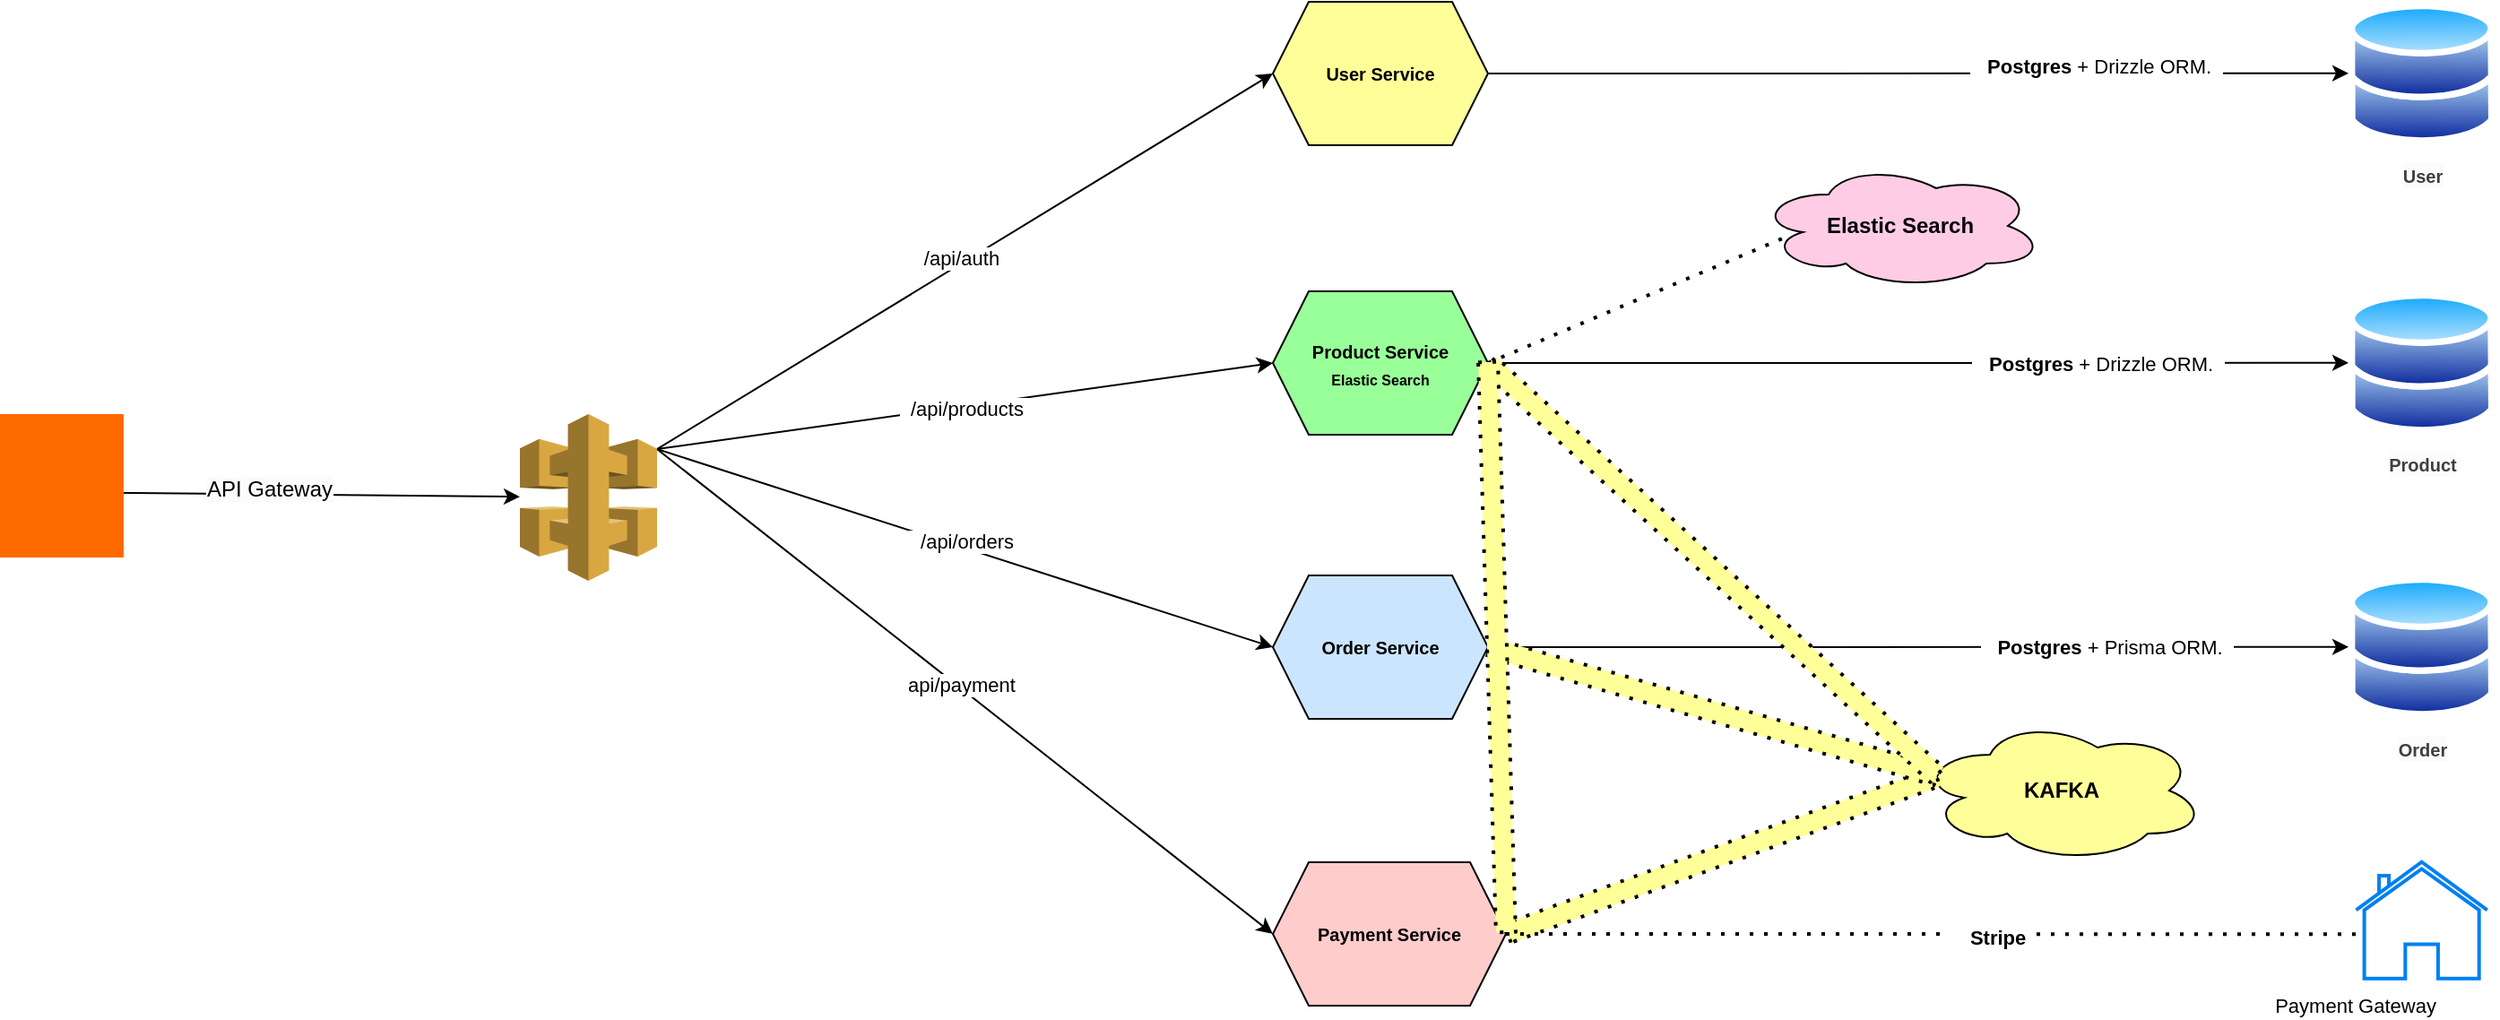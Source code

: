 <mxfile>
    <diagram name="Architecture" id="0">
        <mxGraphModel dx="2380" dy="640" grid="1" gridSize="10" guides="1" tooltips="1" connect="1" arrows="1" fold="1" page="1" pageScale="1" pageWidth="827" pageHeight="1169" math="0" shadow="0">
            <root>
                <mxCell id="0"/>
                <mxCell id="1" parent="0"/>
                <mxCell id="25" value="" style="edgeStyle=none;html=1;" parent="1" source="206" edge="1">
                    <mxGeometry relative="1" as="geometry">
                        <mxPoint x="1383.23" y="94.37" as="targetPoint"/>
                    </mxGeometry>
                </mxCell>
                <mxCell id="5" value="&lt;b&gt;&lt;font style=&quot;font-size: 10px;&quot;&gt;User Service&lt;/font&gt;&lt;/b&gt;" style="shape=hexagon;perimeter=hexagonPerimeter2;whiteSpace=wrap;html=1;fixedSize=1;fillColor=#FFFF99;" parent="1" vertex="1">
                    <mxGeometry x="720" y="40" width="120" height="80" as="geometry"/>
                </mxCell>
                <mxCell id="169" style="edgeStyle=elbowEdgeStyle;html=1;entryX=0;entryY=0.5;entryDx=0;entryDy=0;" parent="1" source="7" target="210" edge="1">
                    <mxGeometry relative="1" as="geometry">
                        <mxPoint x="1300" y="250" as="targetPoint"/>
                    </mxGeometry>
                </mxCell>
                <mxCell id="257" value="&lt;span style=&quot;color: rgb(0, 0, 0);&quot;&gt;&amp;nbsp; &amp;nbsp;&lt;b&gt;Postgres&lt;/b&gt; +&amp;nbsp;&lt;/span&gt;&lt;span style=&quot;scrollbar-color: rgb(226, 226, 226) rgb(251, 251, 251); color: rgb(0, 0, 0);&quot;&gt;Drizzle ORM.&amp;nbsp;&amp;nbsp;&lt;/span&gt;" style="edgeLabel;html=1;align=center;verticalAlign=middle;resizable=0;points=[];" vertex="1" connectable="0" parent="169">
                    <mxGeometry x="-0.059" y="1" relative="1" as="geometry">
                        <mxPoint x="114" y="1" as="offset"/>
                    </mxGeometry>
                </mxCell>
                <mxCell id="7" value="&lt;b&gt;&lt;font style=&quot;font-size: 10px;&quot;&gt;Product Service&lt;/font&gt;&lt;/b&gt;&lt;div&gt;&lt;font style=&quot;font-size: 8px;&quot;&gt;&lt;b&gt;Elastic Search&lt;/b&gt;&lt;/font&gt;&lt;/div&gt;" style="shape=hexagon;perimeter=hexagonPerimeter2;whiteSpace=wrap;html=1;fixedSize=1;fillColor=#99FF99;" parent="1" vertex="1">
                    <mxGeometry x="720" y="201.5" width="120" height="80" as="geometry"/>
                </mxCell>
                <mxCell id="8" value="&lt;b&gt;&lt;font style=&quot;font-size: 10px;&quot;&gt;Order Service&lt;/font&gt;&lt;/b&gt;" style="shape=hexagon;perimeter=hexagonPerimeter2;whiteSpace=wrap;html=1;fixedSize=1;fillColor=#CCE5FF;" parent="1" vertex="1">
                    <mxGeometry x="720" y="360" width="120" height="80" as="geometry"/>
                </mxCell>
                <mxCell id="9" value="&lt;b&gt;&lt;font style=&quot;font-size: 10px;&quot;&gt;Payment Service&lt;/font&gt;&lt;/b&gt;" style="shape=hexagon;perimeter=hexagonPerimeter2;whiteSpace=wrap;html=1;fixedSize=1;fillColor=#FFCCCC;" parent="1" vertex="1">
                    <mxGeometry x="720" y="520" width="130" height="80" as="geometry"/>
                </mxCell>
                <mxCell id="13" style="edgeStyle=none;html=1;entryX=0;entryY=0.5;entryDx=0;entryDy=0;exitX=1;exitY=0.21;exitDx=0;exitDy=0;exitPerimeter=0;" parent="1" source="230" target="5" edge="1">
                    <mxGeometry relative="1" as="geometry">
                        <mxPoint x="260" y="320" as="sourcePoint"/>
                    </mxGeometry>
                </mxCell>
                <mxCell id="198" value="&amp;nbsp; /api/auth&amp;nbsp;&amp;nbsp;" style="edgeLabel;html=1;align=center;verticalAlign=middle;resizable=0;points=[];" parent="13" vertex="1" connectable="0">
                    <mxGeometry x="-0.008" y="3" relative="1" as="geometry">
                        <mxPoint as="offset"/>
                    </mxGeometry>
                </mxCell>
                <mxCell id="14" style="edgeStyle=none;html=1;entryX=0;entryY=0.5;entryDx=0;entryDy=0;exitX=1;exitY=0.21;exitDx=0;exitDy=0;exitPerimeter=0;" parent="1" source="230" target="7" edge="1">
                    <mxGeometry relative="1" as="geometry">
                        <mxPoint x="240" y="310" as="sourcePoint"/>
                    </mxGeometry>
                </mxCell>
                <mxCell id="200" value="&amp;nbsp; /api/products&amp;nbsp;&amp;nbsp;" style="edgeLabel;html=1;align=center;verticalAlign=middle;resizable=0;points=[];" parent="14" vertex="1" connectable="0">
                    <mxGeometry x="0.002" y="-1" relative="1" as="geometry">
                        <mxPoint as="offset"/>
                    </mxGeometry>
                </mxCell>
                <mxCell id="15" style="edgeStyle=none;html=1;entryX=0;entryY=0.5;entryDx=0;entryDy=0;exitX=1;exitY=0.21;exitDx=0;exitDy=0;exitPerimeter=0;" parent="1" source="230" target="8" edge="1">
                    <mxGeometry relative="1" as="geometry">
                        <mxPoint x="260" y="320" as="sourcePoint"/>
                    </mxGeometry>
                </mxCell>
                <mxCell id="201" value="&lt;span style=&quot;color: rgb(0, 0, 0);&quot;&gt;&amp;nbsp; /api/orders&amp;nbsp;&amp;nbsp;&lt;/span&gt;" style="edgeLabel;html=1;align=center;verticalAlign=middle;resizable=0;points=[];" parent="15" vertex="1" connectable="0">
                    <mxGeometry x="-0.008" y="4" relative="1" as="geometry">
                        <mxPoint x="1" as="offset"/>
                    </mxGeometry>
                </mxCell>
                <mxCell id="16" style="edgeStyle=none;html=1;entryX=0;entryY=0.5;entryDx=0;entryDy=0;exitX=1;exitY=0.21;exitDx=0;exitDy=0;exitPerimeter=0;" parent="1" source="230" target="9" edge="1">
                    <mxGeometry relative="1" as="geometry">
                        <mxPoint x="260" y="320" as="sourcePoint"/>
                    </mxGeometry>
                </mxCell>
                <mxCell id="202" value="&amp;nbsp; api/payment&amp;nbsp;&amp;nbsp;" style="edgeLabel;html=1;align=center;verticalAlign=middle;resizable=0;points=[];" parent="16" vertex="1" connectable="0">
                    <mxGeometry x="-0.021" y="1" relative="1" as="geometry">
                        <mxPoint as="offset"/>
                    </mxGeometry>
                </mxCell>
                <mxCell id="27" style="edgeStyle=none;html=1;entryX=0;entryY=0.5;entryDx=0;entryDy=0;exitX=1;exitY=0.5;exitDx=0;exitDy=0;" parent="1" source="8" target="211" edge="1">
                    <mxGeometry relative="1" as="geometry">
                        <mxPoint x="1300" y="415" as="targetPoint"/>
                    </mxGeometry>
                </mxCell>
                <mxCell id="258" value="&lt;span style=&quot;color: rgb(0, 0, 0);&quot;&gt;&amp;nbsp; &amp;nbsp;&lt;b&gt;Postgres&lt;/b&gt; +&amp;nbsp;&lt;/span&gt;&lt;span style=&quot;scrollbar-color: rgb(226, 226, 226) rgb(251, 251, 251); color: rgb(0, 0, 0);&quot;&gt;Prisma ORM.&amp;nbsp;&amp;nbsp;&lt;/span&gt;" style="edgeLabel;html=1;align=center;verticalAlign=middle;resizable=0;points=[];" vertex="1" connectable="0" parent="27">
                    <mxGeometry x="0.067" y="1" relative="1" as="geometry">
                        <mxPoint x="89" y="1" as="offset"/>
                    </mxGeometry>
                </mxCell>
                <mxCell id="156" value="&lt;b&gt;Elastic Search&lt;/b&gt;" style="ellipse;shape=cloud;whiteSpace=wrap;html=1;fillColor=#FFCCE6;" parent="1" vertex="1">
                    <mxGeometry x="990" y="130" width="160" height="70" as="geometry"/>
                </mxCell>
                <mxCell id="170" value="&lt;b&gt;KAFKA&lt;/b&gt;" style="ellipse;shape=cloud;whiteSpace=wrap;html=1;fillColor=#FFFF99;" parent="1" vertex="1">
                    <mxGeometry x="1080" y="440" width="160" height="80" as="geometry"/>
                </mxCell>
                <mxCell id="183" value="" style="endArrow=none;dashed=1;html=1;dashPattern=1 3;strokeWidth=2;entryX=0.07;entryY=0.4;entryDx=0;entryDy=0;entryPerimeter=0;exitX=1;exitY=0.5;exitDx=0;exitDy=0;shape=flexArrow;fillColor=#FFFF99;" parent="1" source="9" target="170" edge="1">
                    <mxGeometry width="50" height="50" relative="1" as="geometry">
                        <mxPoint x="770" y="563" as="sourcePoint"/>
                        <mxPoint x="1012.1" y="510" as="targetPoint"/>
                    </mxGeometry>
                </mxCell>
                <mxCell id="186" value="" style="endArrow=none;dashed=1;html=1;dashPattern=1 3;strokeWidth=2;exitX=1;exitY=0.5;exitDx=0;exitDy=0;entryX=0.07;entryY=0.4;entryDx=0;entryDy=0;entryPerimeter=0;shape=flexArrow;fillColor=#FFFF99;" parent="1" source="8" target="170" edge="1">
                    <mxGeometry width="50" height="50" relative="1" as="geometry">
                        <mxPoint x="790" y="410" as="sourcePoint"/>
                        <mxPoint x="1010" y="480" as="targetPoint"/>
                    </mxGeometry>
                </mxCell>
                <mxCell id="187" value="" style="endArrow=none;dashed=1;html=1;dashPattern=1 3;strokeWidth=2;entryX=0.07;entryY=0.4;entryDx=0;entryDy=0;entryPerimeter=0;exitX=1;exitY=0.5;exitDx=0;exitDy=0;fillColor=#FFFF99;shape=flexArrow;" parent="1" source="7" target="170" edge="1">
                    <mxGeometry width="50" height="50" relative="1" as="geometry">
                        <mxPoint x="830" y="250" as="sourcePoint"/>
                        <mxPoint x="1013" y="520" as="targetPoint"/>
                    </mxGeometry>
                </mxCell>
                <mxCell id="188" value="" style="endArrow=none;dashed=1;html=1;dashPattern=1 3;strokeWidth=2;entryX=0.105;entryY=0.585;entryDx=0;entryDy=0;entryPerimeter=0;exitX=1;exitY=0.5;exitDx=0;exitDy=0;" parent="1" source="7" target="156" edge="1">
                    <mxGeometry width="50" height="50" relative="1" as="geometry">
                        <mxPoint x="790" y="264" as="sourcePoint"/>
                        <mxPoint x="980.5" y="190.0" as="targetPoint"/>
                    </mxGeometry>
                </mxCell>
                <mxCell id="193" value="&lt;span style=&quot;font-family: monospace; font-size: 0px; text-align: start; background-color: rgb(251, 251, 251);&quot;&gt;ff&lt;/span&gt;" style="html=1;verticalLabelPosition=bottom;align=center;labelBackgroundColor=#ffffff;verticalAlign=top;strokeWidth=2;strokeColor=#0080F0;shadow=0;dashed=0;shape=mxgraph.ios7.icons.home;" parent="1" vertex="1">
                    <mxGeometry x="1324.23" y="519.87" width="73.18" height="65" as="geometry"/>
                </mxCell>
                <mxCell id="196" value="" style="endArrow=none;dashed=1;html=1;dashPattern=1 3;strokeWidth=2;exitX=1;exitY=0.5;exitDx=0;exitDy=0;entryX=0.04;entryY=0.619;entryDx=0;entryDy=0;entryPerimeter=0;" parent="1" source="9" target="193" edge="1">
                    <mxGeometry width="50" height="50" relative="1" as="geometry">
                        <mxPoint x="820" y="580" as="sourcePoint"/>
                        <mxPoint x="1062" y="660" as="targetPoint"/>
                    </mxGeometry>
                </mxCell>
                <mxCell id="197" value="&amp;nbsp;Payment Gateway" style="edgeLabel;html=1;align=center;verticalAlign=middle;resizable=0;points=[];" parent="196" vertex="1" connectable="0">
                    <mxGeometry x="0.071" y="3" relative="1" as="geometry">
                        <mxPoint x="216" y="43" as="offset"/>
                    </mxGeometry>
                </mxCell>
                <mxCell id="260" value="&lt;b&gt;&amp;nbsp; &amp;nbsp; Stripe&amp;nbsp;&amp;nbsp;&lt;/b&gt;" style="edgeLabel;html=1;align=center;verticalAlign=middle;resizable=0;points=[];" vertex="1" connectable="0" parent="196">
                    <mxGeometry x="0.135" y="-2" relative="1" as="geometry">
                        <mxPoint as="offset"/>
                    </mxGeometry>
                </mxCell>
                <mxCell id="236" style="edgeStyle=none;html=1;exitX=0.878;exitY=0.548;exitDx=0;exitDy=0;exitPerimeter=0;" parent="1" source="245" target="230" edge="1">
                    <mxGeometry relative="1" as="geometry">
                        <mxPoint x="101" y="317" as="sourcePoint"/>
                    </mxGeometry>
                </mxCell>
                <mxCell id="239" value="&lt;meta charset=&quot;utf-8&quot;&gt;&lt;span style=&quot;color: rgb(0, 0, 0); font-family: Helvetica; font-size: 12px; font-style: normal; font-variant-ligatures: normal; font-variant-caps: normal; font-weight: 400; letter-spacing: normal; orphans: 2; text-align: center; text-indent: 0px; text-transform: none; widows: 2; word-spacing: 0px; -webkit-text-stroke-width: 0px; white-space: nowrap; background-color: rgb(251, 251, 251); text-decoration-thickness: initial; text-decoration-style: initial; text-decoration-color: initial; display: inline !important; float: none;&quot;&gt;API Gateway&lt;/span&gt;" style="edgeLabel;html=1;align=center;verticalAlign=middle;resizable=0;points=[];" parent="236" vertex="1" connectable="0">
                    <mxGeometry x="-0.219" y="3" relative="1" as="geometry">
                        <mxPoint as="offset"/>
                    </mxGeometry>
                </mxCell>
                <mxCell id="210" value="&lt;b style=&quot;color: rgb(63, 63, 63); scrollbar-color: rgb(226, 226, 226) rgb(251, 251, 251); text-wrap-mode: wrap; background-color: rgb(251, 251, 251);&quot;&gt;&lt;font style=&quot;color: rgb(63, 63, 63); scrollbar-color: rgb(226, 226, 226) rgb(251, 251, 251); font-size: 10px;&quot;&gt;Product&lt;/font&gt;&lt;/b&gt;" style="image;aspect=fixed;perimeter=ellipsePerimeter;html=1;align=center;shadow=0;dashed=0;spacingTop=3;image=img/lib/active_directory/databases.svg;" parent="1" vertex="1">
                    <mxGeometry x="1320" y="201.37" width="81.63" height="80" as="geometry"/>
                </mxCell>
                <mxCell id="211" value="&lt;b style=&quot;color: rgb(63, 63, 63); scrollbar-color: rgb(226, 226, 226) rgb(251, 251, 251); text-wrap-mode: wrap; background-color: rgb(251, 251, 251);&quot;&gt;&lt;font style=&quot;color: rgb(63, 63, 63); scrollbar-color: rgb(226, 226, 226) rgb(251, 251, 251); font-size: 10px;&quot;&gt;Order&lt;/font&gt;&lt;/b&gt;" style="image;aspect=fixed;perimeter=ellipsePerimeter;html=1;align=center;shadow=0;dashed=0;spacingTop=3;image=img/lib/active_directory/databases.svg;" parent="1" vertex="1">
                    <mxGeometry x="1320" y="359.87" width="81.63" height="80" as="geometry"/>
                </mxCell>
                <mxCell id="230" value="" style="outlineConnect=0;dashed=0;verticalLabelPosition=bottom;verticalAlign=top;align=center;html=1;shape=mxgraph.aws3.api_gateway;fillColor=#D9A741;gradientColor=none;" parent="1" vertex="1">
                    <mxGeometry x="300" y="270" width="76.5" height="93" as="geometry"/>
                </mxCell>
                <mxCell id="241" value="" style="edgeStyle=none;html=1;" parent="1" source="5" target="206" edge="1">
                    <mxGeometry relative="1" as="geometry">
                        <mxPoint x="839" y="82" as="sourcePoint"/>
                        <mxPoint x="1300" y="94.5" as="targetPoint"/>
                    </mxGeometry>
                </mxCell>
                <mxCell id="256" value="&amp;nbsp; &amp;nbsp;&lt;b&gt;Postgres&lt;/b&gt; +&amp;nbsp;&lt;span style=&quot;color: rgb(0, 0, 0);&quot;&gt;Drizzle ORM.&amp;nbsp;&amp;nbsp;&lt;/span&gt;" style="edgeLabel;html=1;align=center;verticalAlign=middle;resizable=0;points=[];" vertex="1" connectable="0" parent="241">
                    <mxGeometry x="-0.09" y="4" relative="1" as="geometry">
                        <mxPoint x="120" as="offset"/>
                    </mxGeometry>
                </mxCell>
                <mxCell id="206" value="&lt;b style=&quot;color: rgb(63, 63, 63); scrollbar-color: rgb(226, 226, 226) rgb(251, 251, 251); text-wrap-mode: wrap; background-color: rgb(251, 251, 251);&quot;&gt;&lt;font style=&quot;color: rgb(63, 63, 63); scrollbar-color: rgb(226, 226, 226) rgb(251, 251, 251); font-size: 10px;&quot;&gt;User&lt;/font&gt;&lt;/b&gt;" style="image;aspect=fixed;perimeter=ellipsePerimeter;html=1;align=center;shadow=0;dashed=0;spacingTop=3;image=img/lib/active_directory/databases.svg;" parent="1" vertex="1">
                    <mxGeometry x="1320.01" y="39.87" width="81.63" height="80" as="geometry"/>
                </mxCell>
                <mxCell id="245" value="" style="points=[];aspect=fixed;html=1;align=center;shadow=0;dashed=0;fillColor=#FF6A00;strokeColor=none;shape=mxgraph.alibaba_cloud.user_feedback_02;" parent="1" vertex="1">
                    <mxGeometry x="10" y="270" width="68.98" height="80" as="geometry"/>
                </mxCell>
                <mxCell id="246" value="" style="endArrow=none;dashed=1;html=1;dashPattern=1 3;strokeWidth=2;shape=flexArrow;fillColor=#FFFF99;" edge="1" parent="1">
                    <mxGeometry width="50" height="50" relative="1" as="geometry">
                        <mxPoint x="840" y="240" as="sourcePoint"/>
                        <mxPoint x="850" y="560" as="targetPoint"/>
                    </mxGeometry>
                </mxCell>
            </root>
        </mxGraphModel>
    </diagram>
</mxfile>